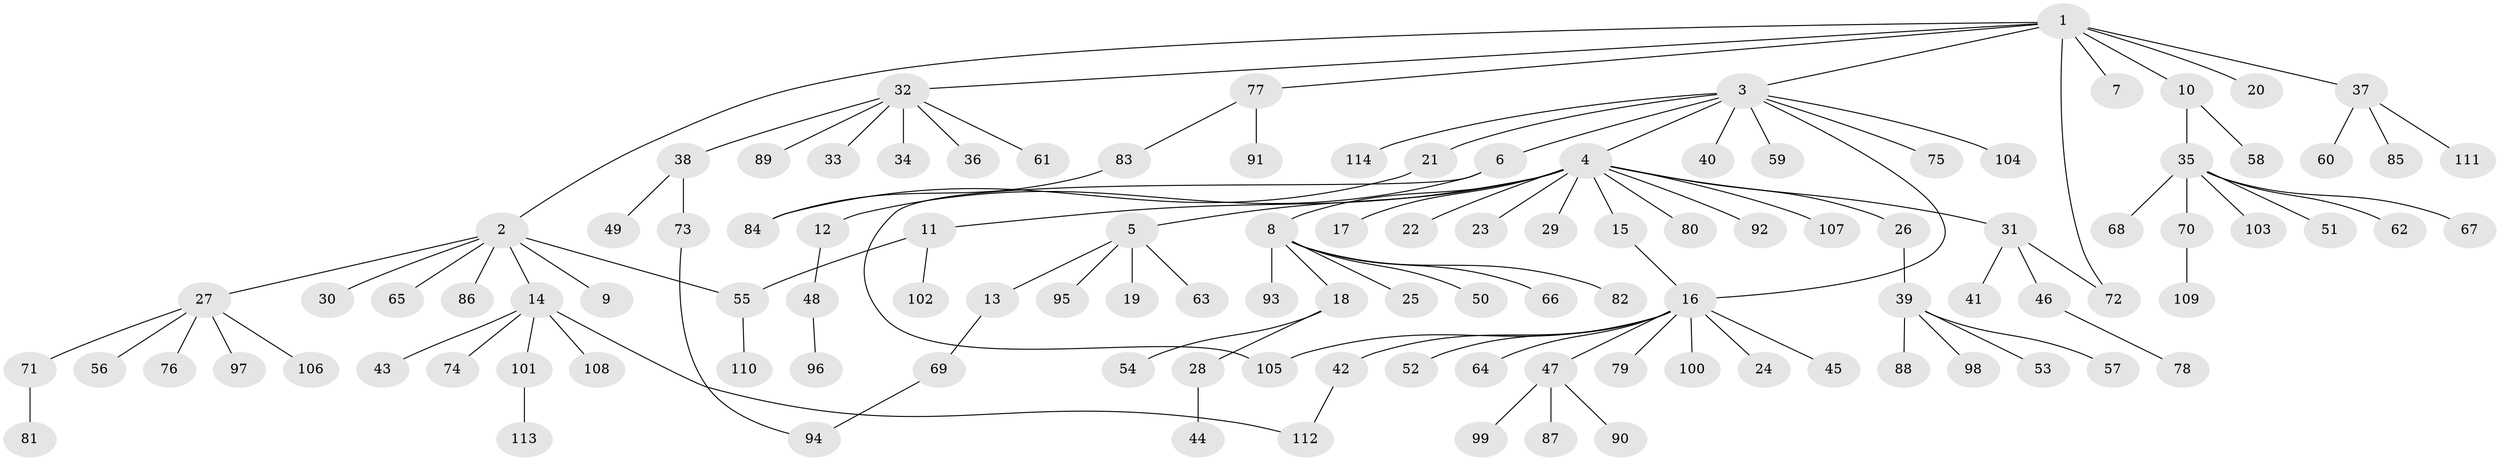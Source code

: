 // coarse degree distribution, {16: 0.014705882352941176, 10: 0.014705882352941176, 14: 0.014705882352941176, 5: 0.014705882352941176, 3: 0.029411764705882353, 1: 0.7058823529411765, 7: 0.029411764705882353, 2: 0.14705882352941177, 11: 0.014705882352941176, 4: 0.014705882352941176}
// Generated by graph-tools (version 1.1) at 2025/18/03/04/25 18:18:09]
// undirected, 114 vertices, 120 edges
graph export_dot {
graph [start="1"]
  node [color=gray90,style=filled];
  1;
  2;
  3;
  4;
  5;
  6;
  7;
  8;
  9;
  10;
  11;
  12;
  13;
  14;
  15;
  16;
  17;
  18;
  19;
  20;
  21;
  22;
  23;
  24;
  25;
  26;
  27;
  28;
  29;
  30;
  31;
  32;
  33;
  34;
  35;
  36;
  37;
  38;
  39;
  40;
  41;
  42;
  43;
  44;
  45;
  46;
  47;
  48;
  49;
  50;
  51;
  52;
  53;
  54;
  55;
  56;
  57;
  58;
  59;
  60;
  61;
  62;
  63;
  64;
  65;
  66;
  67;
  68;
  69;
  70;
  71;
  72;
  73;
  74;
  75;
  76;
  77;
  78;
  79;
  80;
  81;
  82;
  83;
  84;
  85;
  86;
  87;
  88;
  89;
  90;
  91;
  92;
  93;
  94;
  95;
  96;
  97;
  98;
  99;
  100;
  101;
  102;
  103;
  104;
  105;
  106;
  107;
  108;
  109;
  110;
  111;
  112;
  113;
  114;
  1 -- 2;
  1 -- 3;
  1 -- 7;
  1 -- 10;
  1 -- 20;
  1 -- 32;
  1 -- 37;
  1 -- 72;
  1 -- 77;
  2 -- 9;
  2 -- 14;
  2 -- 27;
  2 -- 30;
  2 -- 55;
  2 -- 65;
  2 -- 86;
  3 -- 4;
  3 -- 6;
  3 -- 16;
  3 -- 21;
  3 -- 40;
  3 -- 59;
  3 -- 75;
  3 -- 104;
  3 -- 114;
  4 -- 5;
  4 -- 8;
  4 -- 11;
  4 -- 15;
  4 -- 17;
  4 -- 22;
  4 -- 23;
  4 -- 26;
  4 -- 29;
  4 -- 31;
  4 -- 80;
  4 -- 92;
  4 -- 107;
  5 -- 13;
  5 -- 19;
  5 -- 63;
  5 -- 95;
  6 -- 12;
  6 -- 105;
  8 -- 18;
  8 -- 25;
  8 -- 50;
  8 -- 66;
  8 -- 82;
  8 -- 93;
  10 -- 35;
  10 -- 58;
  11 -- 55;
  11 -- 102;
  12 -- 48;
  13 -- 69;
  14 -- 43;
  14 -- 74;
  14 -- 101;
  14 -- 108;
  14 -- 112;
  15 -- 16;
  16 -- 24;
  16 -- 42;
  16 -- 45;
  16 -- 47;
  16 -- 52;
  16 -- 64;
  16 -- 79;
  16 -- 100;
  16 -- 105;
  18 -- 28;
  18 -- 54;
  21 -- 84;
  26 -- 39;
  27 -- 56;
  27 -- 71;
  27 -- 76;
  27 -- 97;
  27 -- 106;
  28 -- 44;
  31 -- 41;
  31 -- 46;
  31 -- 72;
  32 -- 33;
  32 -- 34;
  32 -- 36;
  32 -- 38;
  32 -- 61;
  32 -- 89;
  35 -- 51;
  35 -- 62;
  35 -- 67;
  35 -- 68;
  35 -- 70;
  35 -- 103;
  37 -- 60;
  37 -- 85;
  37 -- 111;
  38 -- 49;
  38 -- 73;
  39 -- 53;
  39 -- 57;
  39 -- 88;
  39 -- 98;
  42 -- 112;
  46 -- 78;
  47 -- 87;
  47 -- 90;
  47 -- 99;
  48 -- 96;
  55 -- 110;
  69 -- 94;
  70 -- 109;
  71 -- 81;
  73 -- 94;
  77 -- 83;
  77 -- 91;
  83 -- 84;
  101 -- 113;
}
